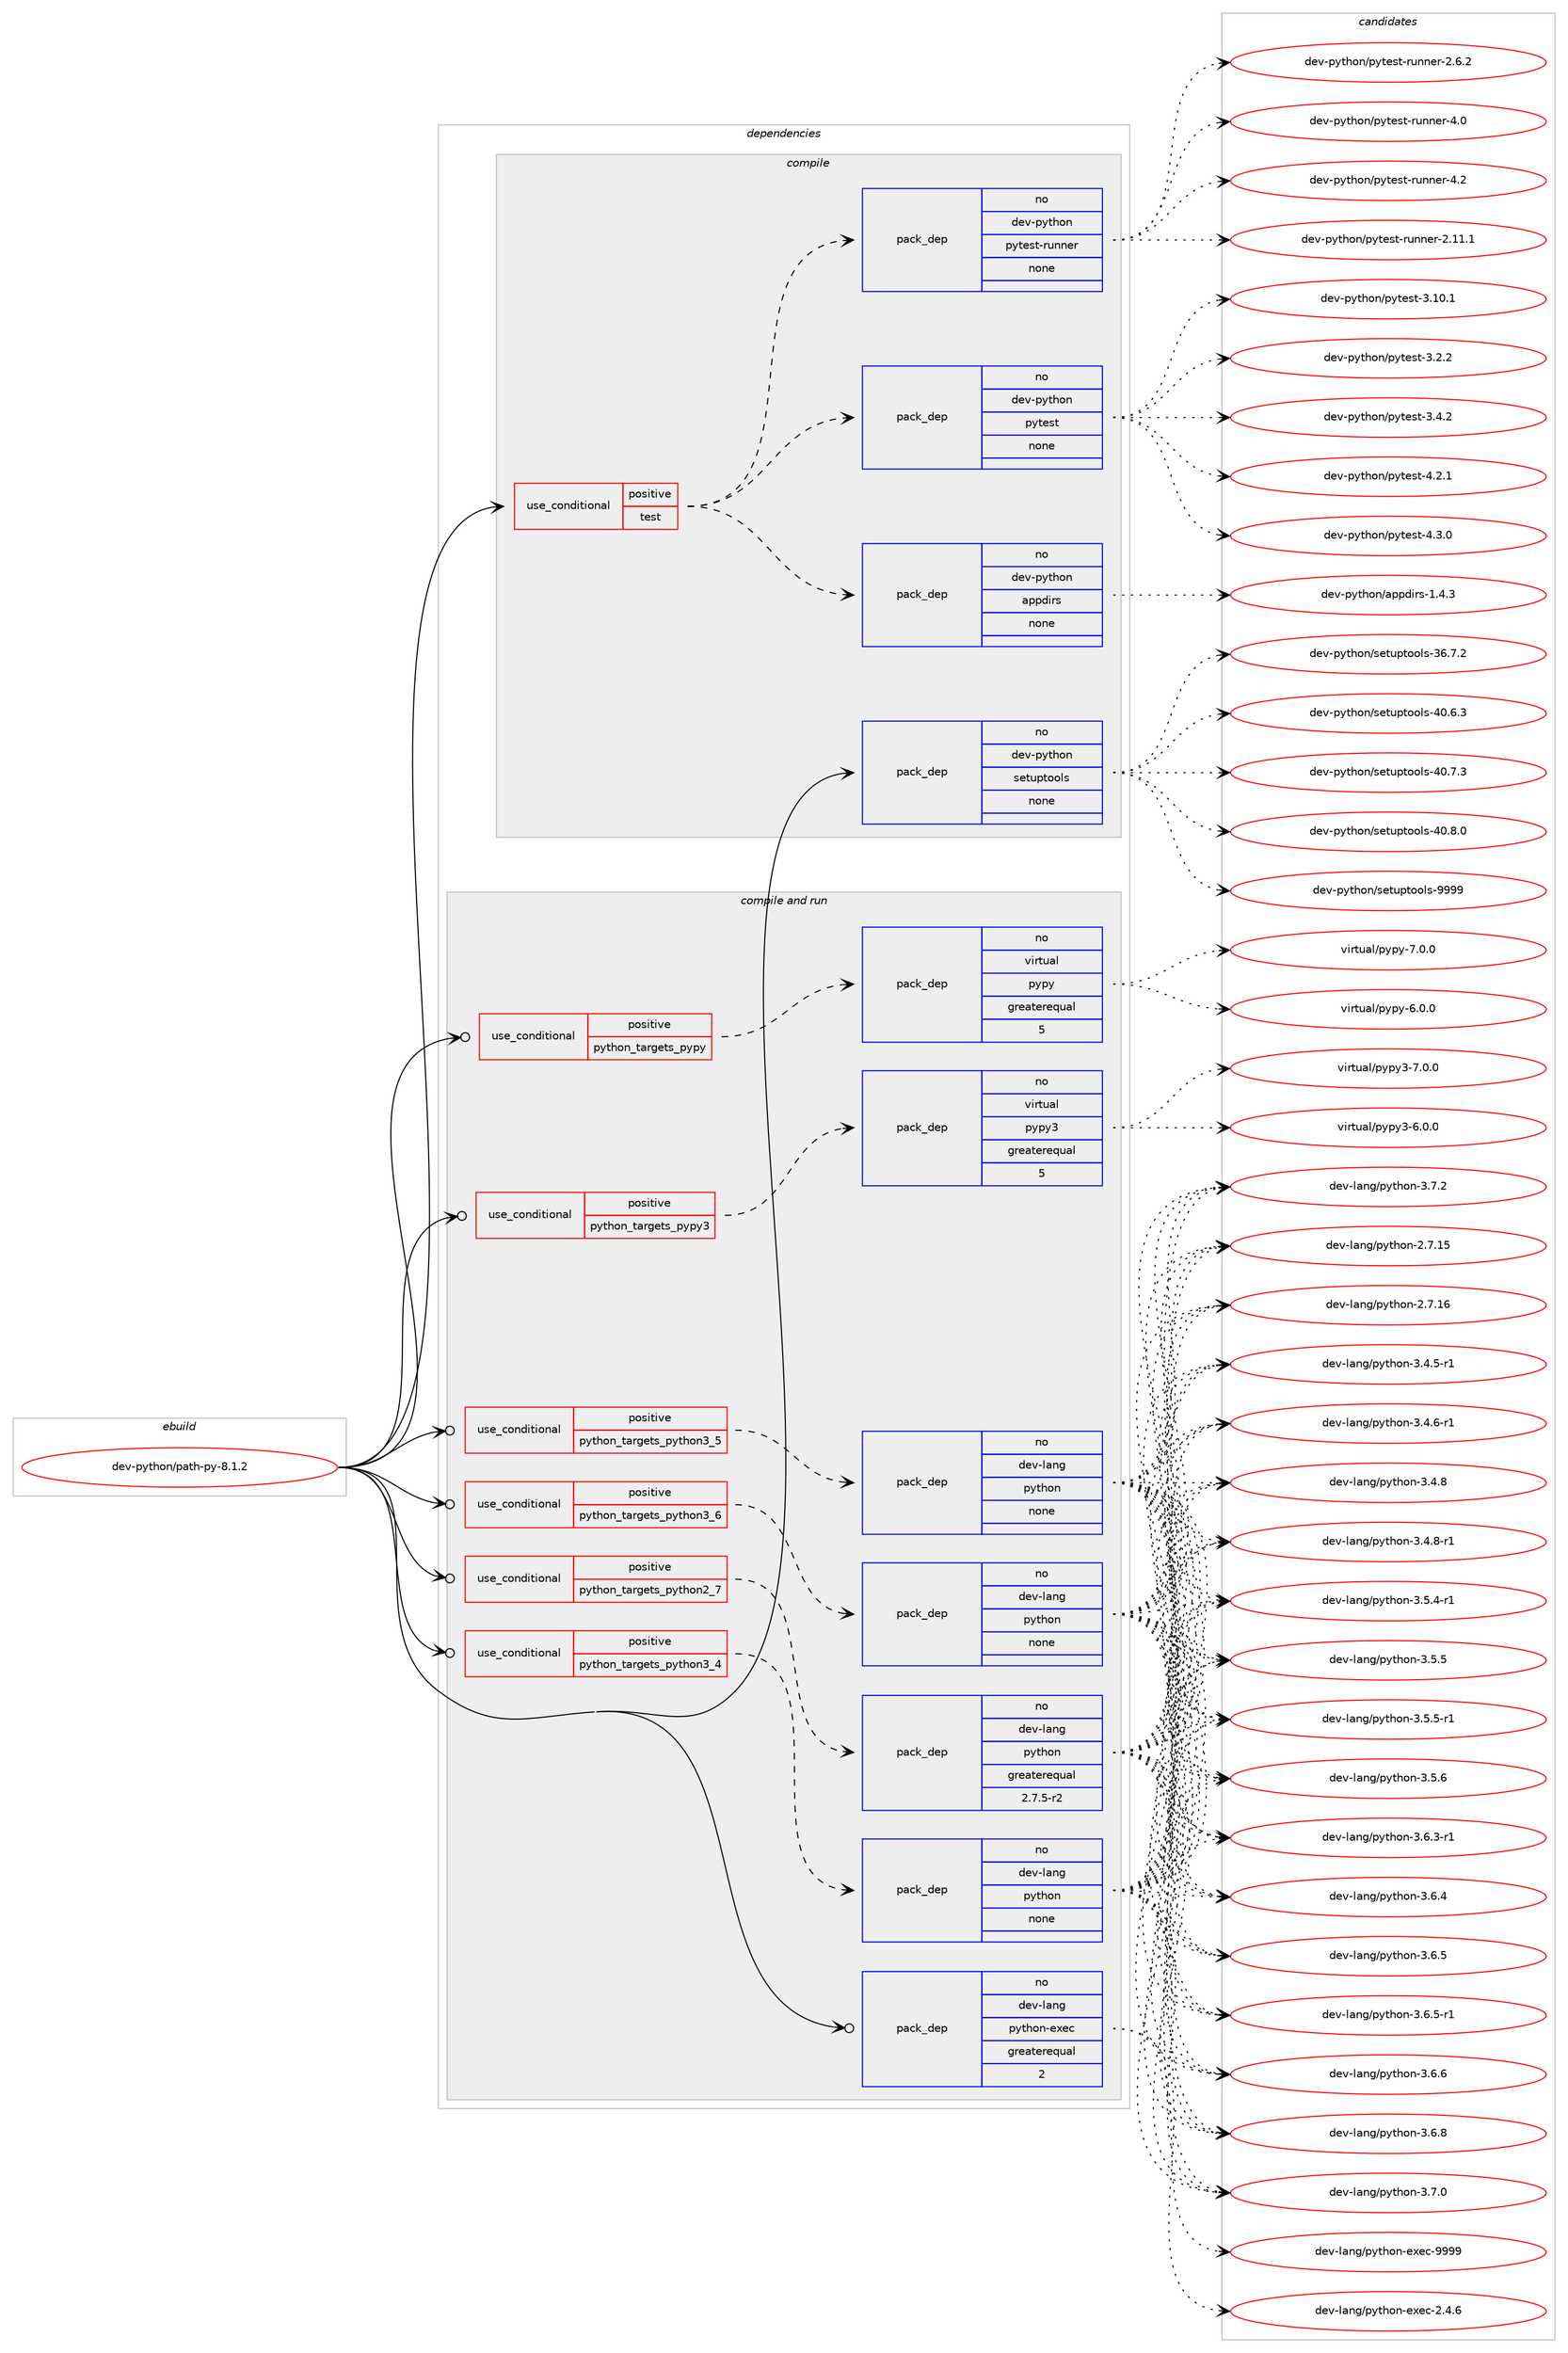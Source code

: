 digraph prolog {

# *************
# Graph options
# *************

newrank=true;
concentrate=true;
compound=true;
graph [rankdir=LR,fontname=Helvetica,fontsize=10,ranksep=1.5];#, ranksep=2.5, nodesep=0.2];
edge  [arrowhead=vee];
node  [fontname=Helvetica,fontsize=10];

# **********
# The ebuild
# **********

subgraph cluster_leftcol {
color=gray;
rank=same;
label=<<i>ebuild</i>>;
id [label="dev-python/path-py-8.1.2", color=red, width=4, href="../dev-python/path-py-8.1.2.svg"];
}

# ****************
# The dependencies
# ****************

subgraph cluster_midcol {
color=gray;
label=<<i>dependencies</i>>;
subgraph cluster_compile {
fillcolor="#eeeeee";
style=filled;
label=<<i>compile</i>>;
subgraph cond379102 {
dependency1424580 [label=<<TABLE BORDER="0" CELLBORDER="1" CELLSPACING="0" CELLPADDING="4"><TR><TD ROWSPAN="3" CELLPADDING="10">use_conditional</TD></TR><TR><TD>positive</TD></TR><TR><TD>test</TD></TR></TABLE>>, shape=none, color=red];
subgraph pack1022168 {
dependency1424581 [label=<<TABLE BORDER="0" CELLBORDER="1" CELLSPACING="0" CELLPADDING="4" WIDTH="220"><TR><TD ROWSPAN="6" CELLPADDING="30">pack_dep</TD></TR><TR><TD WIDTH="110">no</TD></TR><TR><TD>dev-python</TD></TR><TR><TD>appdirs</TD></TR><TR><TD>none</TD></TR><TR><TD></TD></TR></TABLE>>, shape=none, color=blue];
}
dependency1424580:e -> dependency1424581:w [weight=20,style="dashed",arrowhead="vee"];
subgraph pack1022169 {
dependency1424582 [label=<<TABLE BORDER="0" CELLBORDER="1" CELLSPACING="0" CELLPADDING="4" WIDTH="220"><TR><TD ROWSPAN="6" CELLPADDING="30">pack_dep</TD></TR><TR><TD WIDTH="110">no</TD></TR><TR><TD>dev-python</TD></TR><TR><TD>pytest</TD></TR><TR><TD>none</TD></TR><TR><TD></TD></TR></TABLE>>, shape=none, color=blue];
}
dependency1424580:e -> dependency1424582:w [weight=20,style="dashed",arrowhead="vee"];
subgraph pack1022170 {
dependency1424583 [label=<<TABLE BORDER="0" CELLBORDER="1" CELLSPACING="0" CELLPADDING="4" WIDTH="220"><TR><TD ROWSPAN="6" CELLPADDING="30">pack_dep</TD></TR><TR><TD WIDTH="110">no</TD></TR><TR><TD>dev-python</TD></TR><TR><TD>pytest-runner</TD></TR><TR><TD>none</TD></TR><TR><TD></TD></TR></TABLE>>, shape=none, color=blue];
}
dependency1424580:e -> dependency1424583:w [weight=20,style="dashed",arrowhead="vee"];
}
id:e -> dependency1424580:w [weight=20,style="solid",arrowhead="vee"];
subgraph pack1022171 {
dependency1424584 [label=<<TABLE BORDER="0" CELLBORDER="1" CELLSPACING="0" CELLPADDING="4" WIDTH="220"><TR><TD ROWSPAN="6" CELLPADDING="30">pack_dep</TD></TR><TR><TD WIDTH="110">no</TD></TR><TR><TD>dev-python</TD></TR><TR><TD>setuptools</TD></TR><TR><TD>none</TD></TR><TR><TD></TD></TR></TABLE>>, shape=none, color=blue];
}
id:e -> dependency1424584:w [weight=20,style="solid",arrowhead="vee"];
}
subgraph cluster_compileandrun {
fillcolor="#eeeeee";
style=filled;
label=<<i>compile and run</i>>;
subgraph cond379103 {
dependency1424585 [label=<<TABLE BORDER="0" CELLBORDER="1" CELLSPACING="0" CELLPADDING="4"><TR><TD ROWSPAN="3" CELLPADDING="10">use_conditional</TD></TR><TR><TD>positive</TD></TR><TR><TD>python_targets_pypy</TD></TR></TABLE>>, shape=none, color=red];
subgraph pack1022172 {
dependency1424586 [label=<<TABLE BORDER="0" CELLBORDER="1" CELLSPACING="0" CELLPADDING="4" WIDTH="220"><TR><TD ROWSPAN="6" CELLPADDING="30">pack_dep</TD></TR><TR><TD WIDTH="110">no</TD></TR><TR><TD>virtual</TD></TR><TR><TD>pypy</TD></TR><TR><TD>greaterequal</TD></TR><TR><TD>5</TD></TR></TABLE>>, shape=none, color=blue];
}
dependency1424585:e -> dependency1424586:w [weight=20,style="dashed",arrowhead="vee"];
}
id:e -> dependency1424585:w [weight=20,style="solid",arrowhead="odotvee"];
subgraph cond379104 {
dependency1424587 [label=<<TABLE BORDER="0" CELLBORDER="1" CELLSPACING="0" CELLPADDING="4"><TR><TD ROWSPAN="3" CELLPADDING="10">use_conditional</TD></TR><TR><TD>positive</TD></TR><TR><TD>python_targets_pypy3</TD></TR></TABLE>>, shape=none, color=red];
subgraph pack1022173 {
dependency1424588 [label=<<TABLE BORDER="0" CELLBORDER="1" CELLSPACING="0" CELLPADDING="4" WIDTH="220"><TR><TD ROWSPAN="6" CELLPADDING="30">pack_dep</TD></TR><TR><TD WIDTH="110">no</TD></TR><TR><TD>virtual</TD></TR><TR><TD>pypy3</TD></TR><TR><TD>greaterequal</TD></TR><TR><TD>5</TD></TR></TABLE>>, shape=none, color=blue];
}
dependency1424587:e -> dependency1424588:w [weight=20,style="dashed",arrowhead="vee"];
}
id:e -> dependency1424587:w [weight=20,style="solid",arrowhead="odotvee"];
subgraph cond379105 {
dependency1424589 [label=<<TABLE BORDER="0" CELLBORDER="1" CELLSPACING="0" CELLPADDING="4"><TR><TD ROWSPAN="3" CELLPADDING="10">use_conditional</TD></TR><TR><TD>positive</TD></TR><TR><TD>python_targets_python2_7</TD></TR></TABLE>>, shape=none, color=red];
subgraph pack1022174 {
dependency1424590 [label=<<TABLE BORDER="0" CELLBORDER="1" CELLSPACING="0" CELLPADDING="4" WIDTH="220"><TR><TD ROWSPAN="6" CELLPADDING="30">pack_dep</TD></TR><TR><TD WIDTH="110">no</TD></TR><TR><TD>dev-lang</TD></TR><TR><TD>python</TD></TR><TR><TD>greaterequal</TD></TR><TR><TD>2.7.5-r2</TD></TR></TABLE>>, shape=none, color=blue];
}
dependency1424589:e -> dependency1424590:w [weight=20,style="dashed",arrowhead="vee"];
}
id:e -> dependency1424589:w [weight=20,style="solid",arrowhead="odotvee"];
subgraph cond379106 {
dependency1424591 [label=<<TABLE BORDER="0" CELLBORDER="1" CELLSPACING="0" CELLPADDING="4"><TR><TD ROWSPAN="3" CELLPADDING="10">use_conditional</TD></TR><TR><TD>positive</TD></TR><TR><TD>python_targets_python3_4</TD></TR></TABLE>>, shape=none, color=red];
subgraph pack1022175 {
dependency1424592 [label=<<TABLE BORDER="0" CELLBORDER="1" CELLSPACING="0" CELLPADDING="4" WIDTH="220"><TR><TD ROWSPAN="6" CELLPADDING="30">pack_dep</TD></TR><TR><TD WIDTH="110">no</TD></TR><TR><TD>dev-lang</TD></TR><TR><TD>python</TD></TR><TR><TD>none</TD></TR><TR><TD></TD></TR></TABLE>>, shape=none, color=blue];
}
dependency1424591:e -> dependency1424592:w [weight=20,style="dashed",arrowhead="vee"];
}
id:e -> dependency1424591:w [weight=20,style="solid",arrowhead="odotvee"];
subgraph cond379107 {
dependency1424593 [label=<<TABLE BORDER="0" CELLBORDER="1" CELLSPACING="0" CELLPADDING="4"><TR><TD ROWSPAN="3" CELLPADDING="10">use_conditional</TD></TR><TR><TD>positive</TD></TR><TR><TD>python_targets_python3_5</TD></TR></TABLE>>, shape=none, color=red];
subgraph pack1022176 {
dependency1424594 [label=<<TABLE BORDER="0" CELLBORDER="1" CELLSPACING="0" CELLPADDING="4" WIDTH="220"><TR><TD ROWSPAN="6" CELLPADDING="30">pack_dep</TD></TR><TR><TD WIDTH="110">no</TD></TR><TR><TD>dev-lang</TD></TR><TR><TD>python</TD></TR><TR><TD>none</TD></TR><TR><TD></TD></TR></TABLE>>, shape=none, color=blue];
}
dependency1424593:e -> dependency1424594:w [weight=20,style="dashed",arrowhead="vee"];
}
id:e -> dependency1424593:w [weight=20,style="solid",arrowhead="odotvee"];
subgraph cond379108 {
dependency1424595 [label=<<TABLE BORDER="0" CELLBORDER="1" CELLSPACING="0" CELLPADDING="4"><TR><TD ROWSPAN="3" CELLPADDING="10">use_conditional</TD></TR><TR><TD>positive</TD></TR><TR><TD>python_targets_python3_6</TD></TR></TABLE>>, shape=none, color=red];
subgraph pack1022177 {
dependency1424596 [label=<<TABLE BORDER="0" CELLBORDER="1" CELLSPACING="0" CELLPADDING="4" WIDTH="220"><TR><TD ROWSPAN="6" CELLPADDING="30">pack_dep</TD></TR><TR><TD WIDTH="110">no</TD></TR><TR><TD>dev-lang</TD></TR><TR><TD>python</TD></TR><TR><TD>none</TD></TR><TR><TD></TD></TR></TABLE>>, shape=none, color=blue];
}
dependency1424595:e -> dependency1424596:w [weight=20,style="dashed",arrowhead="vee"];
}
id:e -> dependency1424595:w [weight=20,style="solid",arrowhead="odotvee"];
subgraph pack1022178 {
dependency1424597 [label=<<TABLE BORDER="0" CELLBORDER="1" CELLSPACING="0" CELLPADDING="4" WIDTH="220"><TR><TD ROWSPAN="6" CELLPADDING="30">pack_dep</TD></TR><TR><TD WIDTH="110">no</TD></TR><TR><TD>dev-lang</TD></TR><TR><TD>python-exec</TD></TR><TR><TD>greaterequal</TD></TR><TR><TD>2</TD></TR></TABLE>>, shape=none, color=blue];
}
id:e -> dependency1424597:w [weight=20,style="solid",arrowhead="odotvee"];
}
subgraph cluster_run {
fillcolor="#eeeeee";
style=filled;
label=<<i>run</i>>;
}
}

# **************
# The candidates
# **************

subgraph cluster_choices {
rank=same;
color=gray;
label=<<i>candidates</i>>;

subgraph choice1022168 {
color=black;
nodesep=1;
choice100101118451121211161041111104797112112100105114115454946524651 [label="dev-python/appdirs-1.4.3", color=red, width=4,href="../dev-python/appdirs-1.4.3.svg"];
dependency1424581:e -> choice100101118451121211161041111104797112112100105114115454946524651:w [style=dotted,weight="100"];
}
subgraph choice1022169 {
color=black;
nodesep=1;
choice100101118451121211161041111104711212111610111511645514649484649 [label="dev-python/pytest-3.10.1", color=red, width=4,href="../dev-python/pytest-3.10.1.svg"];
choice1001011184511212111610411111047112121116101115116455146504650 [label="dev-python/pytest-3.2.2", color=red, width=4,href="../dev-python/pytest-3.2.2.svg"];
choice1001011184511212111610411111047112121116101115116455146524650 [label="dev-python/pytest-3.4.2", color=red, width=4,href="../dev-python/pytest-3.4.2.svg"];
choice1001011184511212111610411111047112121116101115116455246504649 [label="dev-python/pytest-4.2.1", color=red, width=4,href="../dev-python/pytest-4.2.1.svg"];
choice1001011184511212111610411111047112121116101115116455246514648 [label="dev-python/pytest-4.3.0", color=red, width=4,href="../dev-python/pytest-4.3.0.svg"];
dependency1424582:e -> choice100101118451121211161041111104711212111610111511645514649484649:w [style=dotted,weight="100"];
dependency1424582:e -> choice1001011184511212111610411111047112121116101115116455146504650:w [style=dotted,weight="100"];
dependency1424582:e -> choice1001011184511212111610411111047112121116101115116455146524650:w [style=dotted,weight="100"];
dependency1424582:e -> choice1001011184511212111610411111047112121116101115116455246504649:w [style=dotted,weight="100"];
dependency1424582:e -> choice1001011184511212111610411111047112121116101115116455246514648:w [style=dotted,weight="100"];
}
subgraph choice1022170 {
color=black;
nodesep=1;
choice10010111845112121116104111110471121211161011151164511411711011010111445504649494649 [label="dev-python/pytest-runner-2.11.1", color=red, width=4,href="../dev-python/pytest-runner-2.11.1.svg"];
choice100101118451121211161041111104711212111610111511645114117110110101114455046544650 [label="dev-python/pytest-runner-2.6.2", color=red, width=4,href="../dev-python/pytest-runner-2.6.2.svg"];
choice10010111845112121116104111110471121211161011151164511411711011010111445524648 [label="dev-python/pytest-runner-4.0", color=red, width=4,href="../dev-python/pytest-runner-4.0.svg"];
choice10010111845112121116104111110471121211161011151164511411711011010111445524650 [label="dev-python/pytest-runner-4.2", color=red, width=4,href="../dev-python/pytest-runner-4.2.svg"];
dependency1424583:e -> choice10010111845112121116104111110471121211161011151164511411711011010111445504649494649:w [style=dotted,weight="100"];
dependency1424583:e -> choice100101118451121211161041111104711212111610111511645114117110110101114455046544650:w [style=dotted,weight="100"];
dependency1424583:e -> choice10010111845112121116104111110471121211161011151164511411711011010111445524648:w [style=dotted,weight="100"];
dependency1424583:e -> choice10010111845112121116104111110471121211161011151164511411711011010111445524650:w [style=dotted,weight="100"];
}
subgraph choice1022171 {
color=black;
nodesep=1;
choice100101118451121211161041111104711510111611711211611111110811545515446554650 [label="dev-python/setuptools-36.7.2", color=red, width=4,href="../dev-python/setuptools-36.7.2.svg"];
choice100101118451121211161041111104711510111611711211611111110811545524846544651 [label="dev-python/setuptools-40.6.3", color=red, width=4,href="../dev-python/setuptools-40.6.3.svg"];
choice100101118451121211161041111104711510111611711211611111110811545524846554651 [label="dev-python/setuptools-40.7.3", color=red, width=4,href="../dev-python/setuptools-40.7.3.svg"];
choice100101118451121211161041111104711510111611711211611111110811545524846564648 [label="dev-python/setuptools-40.8.0", color=red, width=4,href="../dev-python/setuptools-40.8.0.svg"];
choice10010111845112121116104111110471151011161171121161111111081154557575757 [label="dev-python/setuptools-9999", color=red, width=4,href="../dev-python/setuptools-9999.svg"];
dependency1424584:e -> choice100101118451121211161041111104711510111611711211611111110811545515446554650:w [style=dotted,weight="100"];
dependency1424584:e -> choice100101118451121211161041111104711510111611711211611111110811545524846544651:w [style=dotted,weight="100"];
dependency1424584:e -> choice100101118451121211161041111104711510111611711211611111110811545524846554651:w [style=dotted,weight="100"];
dependency1424584:e -> choice100101118451121211161041111104711510111611711211611111110811545524846564648:w [style=dotted,weight="100"];
dependency1424584:e -> choice10010111845112121116104111110471151011161171121161111111081154557575757:w [style=dotted,weight="100"];
}
subgraph choice1022172 {
color=black;
nodesep=1;
choice1181051141161179710847112121112121455446484648 [label="virtual/pypy-6.0.0", color=red, width=4,href="../virtual/pypy-6.0.0.svg"];
choice1181051141161179710847112121112121455546484648 [label="virtual/pypy-7.0.0", color=red, width=4,href="../virtual/pypy-7.0.0.svg"];
dependency1424586:e -> choice1181051141161179710847112121112121455446484648:w [style=dotted,weight="100"];
dependency1424586:e -> choice1181051141161179710847112121112121455546484648:w [style=dotted,weight="100"];
}
subgraph choice1022173 {
color=black;
nodesep=1;
choice118105114116117971084711212111212151455446484648 [label="virtual/pypy3-6.0.0", color=red, width=4,href="../virtual/pypy3-6.0.0.svg"];
choice118105114116117971084711212111212151455546484648 [label="virtual/pypy3-7.0.0", color=red, width=4,href="../virtual/pypy3-7.0.0.svg"];
dependency1424588:e -> choice118105114116117971084711212111212151455446484648:w [style=dotted,weight="100"];
dependency1424588:e -> choice118105114116117971084711212111212151455546484648:w [style=dotted,weight="100"];
}
subgraph choice1022174 {
color=black;
nodesep=1;
choice10010111845108971101034711212111610411111045504655464953 [label="dev-lang/python-2.7.15", color=red, width=4,href="../dev-lang/python-2.7.15.svg"];
choice10010111845108971101034711212111610411111045504655464954 [label="dev-lang/python-2.7.16", color=red, width=4,href="../dev-lang/python-2.7.16.svg"];
choice1001011184510897110103471121211161041111104551465246534511449 [label="dev-lang/python-3.4.5-r1", color=red, width=4,href="../dev-lang/python-3.4.5-r1.svg"];
choice1001011184510897110103471121211161041111104551465246544511449 [label="dev-lang/python-3.4.6-r1", color=red, width=4,href="../dev-lang/python-3.4.6-r1.svg"];
choice100101118451089711010347112121116104111110455146524656 [label="dev-lang/python-3.4.8", color=red, width=4,href="../dev-lang/python-3.4.8.svg"];
choice1001011184510897110103471121211161041111104551465246564511449 [label="dev-lang/python-3.4.8-r1", color=red, width=4,href="../dev-lang/python-3.4.8-r1.svg"];
choice1001011184510897110103471121211161041111104551465346524511449 [label="dev-lang/python-3.5.4-r1", color=red, width=4,href="../dev-lang/python-3.5.4-r1.svg"];
choice100101118451089711010347112121116104111110455146534653 [label="dev-lang/python-3.5.5", color=red, width=4,href="../dev-lang/python-3.5.5.svg"];
choice1001011184510897110103471121211161041111104551465346534511449 [label="dev-lang/python-3.5.5-r1", color=red, width=4,href="../dev-lang/python-3.5.5-r1.svg"];
choice100101118451089711010347112121116104111110455146534654 [label="dev-lang/python-3.5.6", color=red, width=4,href="../dev-lang/python-3.5.6.svg"];
choice1001011184510897110103471121211161041111104551465446514511449 [label="dev-lang/python-3.6.3-r1", color=red, width=4,href="../dev-lang/python-3.6.3-r1.svg"];
choice100101118451089711010347112121116104111110455146544652 [label="dev-lang/python-3.6.4", color=red, width=4,href="../dev-lang/python-3.6.4.svg"];
choice100101118451089711010347112121116104111110455146544653 [label="dev-lang/python-3.6.5", color=red, width=4,href="../dev-lang/python-3.6.5.svg"];
choice1001011184510897110103471121211161041111104551465446534511449 [label="dev-lang/python-3.6.5-r1", color=red, width=4,href="../dev-lang/python-3.6.5-r1.svg"];
choice100101118451089711010347112121116104111110455146544654 [label="dev-lang/python-3.6.6", color=red, width=4,href="../dev-lang/python-3.6.6.svg"];
choice100101118451089711010347112121116104111110455146544656 [label="dev-lang/python-3.6.8", color=red, width=4,href="../dev-lang/python-3.6.8.svg"];
choice100101118451089711010347112121116104111110455146554648 [label="dev-lang/python-3.7.0", color=red, width=4,href="../dev-lang/python-3.7.0.svg"];
choice100101118451089711010347112121116104111110455146554650 [label="dev-lang/python-3.7.2", color=red, width=4,href="../dev-lang/python-3.7.2.svg"];
dependency1424590:e -> choice10010111845108971101034711212111610411111045504655464953:w [style=dotted,weight="100"];
dependency1424590:e -> choice10010111845108971101034711212111610411111045504655464954:w [style=dotted,weight="100"];
dependency1424590:e -> choice1001011184510897110103471121211161041111104551465246534511449:w [style=dotted,weight="100"];
dependency1424590:e -> choice1001011184510897110103471121211161041111104551465246544511449:w [style=dotted,weight="100"];
dependency1424590:e -> choice100101118451089711010347112121116104111110455146524656:w [style=dotted,weight="100"];
dependency1424590:e -> choice1001011184510897110103471121211161041111104551465246564511449:w [style=dotted,weight="100"];
dependency1424590:e -> choice1001011184510897110103471121211161041111104551465346524511449:w [style=dotted,weight="100"];
dependency1424590:e -> choice100101118451089711010347112121116104111110455146534653:w [style=dotted,weight="100"];
dependency1424590:e -> choice1001011184510897110103471121211161041111104551465346534511449:w [style=dotted,weight="100"];
dependency1424590:e -> choice100101118451089711010347112121116104111110455146534654:w [style=dotted,weight="100"];
dependency1424590:e -> choice1001011184510897110103471121211161041111104551465446514511449:w [style=dotted,weight="100"];
dependency1424590:e -> choice100101118451089711010347112121116104111110455146544652:w [style=dotted,weight="100"];
dependency1424590:e -> choice100101118451089711010347112121116104111110455146544653:w [style=dotted,weight="100"];
dependency1424590:e -> choice1001011184510897110103471121211161041111104551465446534511449:w [style=dotted,weight="100"];
dependency1424590:e -> choice100101118451089711010347112121116104111110455146544654:w [style=dotted,weight="100"];
dependency1424590:e -> choice100101118451089711010347112121116104111110455146544656:w [style=dotted,weight="100"];
dependency1424590:e -> choice100101118451089711010347112121116104111110455146554648:w [style=dotted,weight="100"];
dependency1424590:e -> choice100101118451089711010347112121116104111110455146554650:w [style=dotted,weight="100"];
}
subgraph choice1022175 {
color=black;
nodesep=1;
choice10010111845108971101034711212111610411111045504655464953 [label="dev-lang/python-2.7.15", color=red, width=4,href="../dev-lang/python-2.7.15.svg"];
choice10010111845108971101034711212111610411111045504655464954 [label="dev-lang/python-2.7.16", color=red, width=4,href="../dev-lang/python-2.7.16.svg"];
choice1001011184510897110103471121211161041111104551465246534511449 [label="dev-lang/python-3.4.5-r1", color=red, width=4,href="../dev-lang/python-3.4.5-r1.svg"];
choice1001011184510897110103471121211161041111104551465246544511449 [label="dev-lang/python-3.4.6-r1", color=red, width=4,href="../dev-lang/python-3.4.6-r1.svg"];
choice100101118451089711010347112121116104111110455146524656 [label="dev-lang/python-3.4.8", color=red, width=4,href="../dev-lang/python-3.4.8.svg"];
choice1001011184510897110103471121211161041111104551465246564511449 [label="dev-lang/python-3.4.8-r1", color=red, width=4,href="../dev-lang/python-3.4.8-r1.svg"];
choice1001011184510897110103471121211161041111104551465346524511449 [label="dev-lang/python-3.5.4-r1", color=red, width=4,href="../dev-lang/python-3.5.4-r1.svg"];
choice100101118451089711010347112121116104111110455146534653 [label="dev-lang/python-3.5.5", color=red, width=4,href="../dev-lang/python-3.5.5.svg"];
choice1001011184510897110103471121211161041111104551465346534511449 [label="dev-lang/python-3.5.5-r1", color=red, width=4,href="../dev-lang/python-3.5.5-r1.svg"];
choice100101118451089711010347112121116104111110455146534654 [label="dev-lang/python-3.5.6", color=red, width=4,href="../dev-lang/python-3.5.6.svg"];
choice1001011184510897110103471121211161041111104551465446514511449 [label="dev-lang/python-3.6.3-r1", color=red, width=4,href="../dev-lang/python-3.6.3-r1.svg"];
choice100101118451089711010347112121116104111110455146544652 [label="dev-lang/python-3.6.4", color=red, width=4,href="../dev-lang/python-3.6.4.svg"];
choice100101118451089711010347112121116104111110455146544653 [label="dev-lang/python-3.6.5", color=red, width=4,href="../dev-lang/python-3.6.5.svg"];
choice1001011184510897110103471121211161041111104551465446534511449 [label="dev-lang/python-3.6.5-r1", color=red, width=4,href="../dev-lang/python-3.6.5-r1.svg"];
choice100101118451089711010347112121116104111110455146544654 [label="dev-lang/python-3.6.6", color=red, width=4,href="../dev-lang/python-3.6.6.svg"];
choice100101118451089711010347112121116104111110455146544656 [label="dev-lang/python-3.6.8", color=red, width=4,href="../dev-lang/python-3.6.8.svg"];
choice100101118451089711010347112121116104111110455146554648 [label="dev-lang/python-3.7.0", color=red, width=4,href="../dev-lang/python-3.7.0.svg"];
choice100101118451089711010347112121116104111110455146554650 [label="dev-lang/python-3.7.2", color=red, width=4,href="../dev-lang/python-3.7.2.svg"];
dependency1424592:e -> choice10010111845108971101034711212111610411111045504655464953:w [style=dotted,weight="100"];
dependency1424592:e -> choice10010111845108971101034711212111610411111045504655464954:w [style=dotted,weight="100"];
dependency1424592:e -> choice1001011184510897110103471121211161041111104551465246534511449:w [style=dotted,weight="100"];
dependency1424592:e -> choice1001011184510897110103471121211161041111104551465246544511449:w [style=dotted,weight="100"];
dependency1424592:e -> choice100101118451089711010347112121116104111110455146524656:w [style=dotted,weight="100"];
dependency1424592:e -> choice1001011184510897110103471121211161041111104551465246564511449:w [style=dotted,weight="100"];
dependency1424592:e -> choice1001011184510897110103471121211161041111104551465346524511449:w [style=dotted,weight="100"];
dependency1424592:e -> choice100101118451089711010347112121116104111110455146534653:w [style=dotted,weight="100"];
dependency1424592:e -> choice1001011184510897110103471121211161041111104551465346534511449:w [style=dotted,weight="100"];
dependency1424592:e -> choice100101118451089711010347112121116104111110455146534654:w [style=dotted,weight="100"];
dependency1424592:e -> choice1001011184510897110103471121211161041111104551465446514511449:w [style=dotted,weight="100"];
dependency1424592:e -> choice100101118451089711010347112121116104111110455146544652:w [style=dotted,weight="100"];
dependency1424592:e -> choice100101118451089711010347112121116104111110455146544653:w [style=dotted,weight="100"];
dependency1424592:e -> choice1001011184510897110103471121211161041111104551465446534511449:w [style=dotted,weight="100"];
dependency1424592:e -> choice100101118451089711010347112121116104111110455146544654:w [style=dotted,weight="100"];
dependency1424592:e -> choice100101118451089711010347112121116104111110455146544656:w [style=dotted,weight="100"];
dependency1424592:e -> choice100101118451089711010347112121116104111110455146554648:w [style=dotted,weight="100"];
dependency1424592:e -> choice100101118451089711010347112121116104111110455146554650:w [style=dotted,weight="100"];
}
subgraph choice1022176 {
color=black;
nodesep=1;
choice10010111845108971101034711212111610411111045504655464953 [label="dev-lang/python-2.7.15", color=red, width=4,href="../dev-lang/python-2.7.15.svg"];
choice10010111845108971101034711212111610411111045504655464954 [label="dev-lang/python-2.7.16", color=red, width=4,href="../dev-lang/python-2.7.16.svg"];
choice1001011184510897110103471121211161041111104551465246534511449 [label="dev-lang/python-3.4.5-r1", color=red, width=4,href="../dev-lang/python-3.4.5-r1.svg"];
choice1001011184510897110103471121211161041111104551465246544511449 [label="dev-lang/python-3.4.6-r1", color=red, width=4,href="../dev-lang/python-3.4.6-r1.svg"];
choice100101118451089711010347112121116104111110455146524656 [label="dev-lang/python-3.4.8", color=red, width=4,href="../dev-lang/python-3.4.8.svg"];
choice1001011184510897110103471121211161041111104551465246564511449 [label="dev-lang/python-3.4.8-r1", color=red, width=4,href="../dev-lang/python-3.4.8-r1.svg"];
choice1001011184510897110103471121211161041111104551465346524511449 [label="dev-lang/python-3.5.4-r1", color=red, width=4,href="../dev-lang/python-3.5.4-r1.svg"];
choice100101118451089711010347112121116104111110455146534653 [label="dev-lang/python-3.5.5", color=red, width=4,href="../dev-lang/python-3.5.5.svg"];
choice1001011184510897110103471121211161041111104551465346534511449 [label="dev-lang/python-3.5.5-r1", color=red, width=4,href="../dev-lang/python-3.5.5-r1.svg"];
choice100101118451089711010347112121116104111110455146534654 [label="dev-lang/python-3.5.6", color=red, width=4,href="../dev-lang/python-3.5.6.svg"];
choice1001011184510897110103471121211161041111104551465446514511449 [label="dev-lang/python-3.6.3-r1", color=red, width=4,href="../dev-lang/python-3.6.3-r1.svg"];
choice100101118451089711010347112121116104111110455146544652 [label="dev-lang/python-3.6.4", color=red, width=4,href="../dev-lang/python-3.6.4.svg"];
choice100101118451089711010347112121116104111110455146544653 [label="dev-lang/python-3.6.5", color=red, width=4,href="../dev-lang/python-3.6.5.svg"];
choice1001011184510897110103471121211161041111104551465446534511449 [label="dev-lang/python-3.6.5-r1", color=red, width=4,href="../dev-lang/python-3.6.5-r1.svg"];
choice100101118451089711010347112121116104111110455146544654 [label="dev-lang/python-3.6.6", color=red, width=4,href="../dev-lang/python-3.6.6.svg"];
choice100101118451089711010347112121116104111110455146544656 [label="dev-lang/python-3.6.8", color=red, width=4,href="../dev-lang/python-3.6.8.svg"];
choice100101118451089711010347112121116104111110455146554648 [label="dev-lang/python-3.7.0", color=red, width=4,href="../dev-lang/python-3.7.0.svg"];
choice100101118451089711010347112121116104111110455146554650 [label="dev-lang/python-3.7.2", color=red, width=4,href="../dev-lang/python-3.7.2.svg"];
dependency1424594:e -> choice10010111845108971101034711212111610411111045504655464953:w [style=dotted,weight="100"];
dependency1424594:e -> choice10010111845108971101034711212111610411111045504655464954:w [style=dotted,weight="100"];
dependency1424594:e -> choice1001011184510897110103471121211161041111104551465246534511449:w [style=dotted,weight="100"];
dependency1424594:e -> choice1001011184510897110103471121211161041111104551465246544511449:w [style=dotted,weight="100"];
dependency1424594:e -> choice100101118451089711010347112121116104111110455146524656:w [style=dotted,weight="100"];
dependency1424594:e -> choice1001011184510897110103471121211161041111104551465246564511449:w [style=dotted,weight="100"];
dependency1424594:e -> choice1001011184510897110103471121211161041111104551465346524511449:w [style=dotted,weight="100"];
dependency1424594:e -> choice100101118451089711010347112121116104111110455146534653:w [style=dotted,weight="100"];
dependency1424594:e -> choice1001011184510897110103471121211161041111104551465346534511449:w [style=dotted,weight="100"];
dependency1424594:e -> choice100101118451089711010347112121116104111110455146534654:w [style=dotted,weight="100"];
dependency1424594:e -> choice1001011184510897110103471121211161041111104551465446514511449:w [style=dotted,weight="100"];
dependency1424594:e -> choice100101118451089711010347112121116104111110455146544652:w [style=dotted,weight="100"];
dependency1424594:e -> choice100101118451089711010347112121116104111110455146544653:w [style=dotted,weight="100"];
dependency1424594:e -> choice1001011184510897110103471121211161041111104551465446534511449:w [style=dotted,weight="100"];
dependency1424594:e -> choice100101118451089711010347112121116104111110455146544654:w [style=dotted,weight="100"];
dependency1424594:e -> choice100101118451089711010347112121116104111110455146544656:w [style=dotted,weight="100"];
dependency1424594:e -> choice100101118451089711010347112121116104111110455146554648:w [style=dotted,weight="100"];
dependency1424594:e -> choice100101118451089711010347112121116104111110455146554650:w [style=dotted,weight="100"];
}
subgraph choice1022177 {
color=black;
nodesep=1;
choice10010111845108971101034711212111610411111045504655464953 [label="dev-lang/python-2.7.15", color=red, width=4,href="../dev-lang/python-2.7.15.svg"];
choice10010111845108971101034711212111610411111045504655464954 [label="dev-lang/python-2.7.16", color=red, width=4,href="../dev-lang/python-2.7.16.svg"];
choice1001011184510897110103471121211161041111104551465246534511449 [label="dev-lang/python-3.4.5-r1", color=red, width=4,href="../dev-lang/python-3.4.5-r1.svg"];
choice1001011184510897110103471121211161041111104551465246544511449 [label="dev-lang/python-3.4.6-r1", color=red, width=4,href="../dev-lang/python-3.4.6-r1.svg"];
choice100101118451089711010347112121116104111110455146524656 [label="dev-lang/python-3.4.8", color=red, width=4,href="../dev-lang/python-3.4.8.svg"];
choice1001011184510897110103471121211161041111104551465246564511449 [label="dev-lang/python-3.4.8-r1", color=red, width=4,href="../dev-lang/python-3.4.8-r1.svg"];
choice1001011184510897110103471121211161041111104551465346524511449 [label="dev-lang/python-3.5.4-r1", color=red, width=4,href="../dev-lang/python-3.5.4-r1.svg"];
choice100101118451089711010347112121116104111110455146534653 [label="dev-lang/python-3.5.5", color=red, width=4,href="../dev-lang/python-3.5.5.svg"];
choice1001011184510897110103471121211161041111104551465346534511449 [label="dev-lang/python-3.5.5-r1", color=red, width=4,href="../dev-lang/python-3.5.5-r1.svg"];
choice100101118451089711010347112121116104111110455146534654 [label="dev-lang/python-3.5.6", color=red, width=4,href="../dev-lang/python-3.5.6.svg"];
choice1001011184510897110103471121211161041111104551465446514511449 [label="dev-lang/python-3.6.3-r1", color=red, width=4,href="../dev-lang/python-3.6.3-r1.svg"];
choice100101118451089711010347112121116104111110455146544652 [label="dev-lang/python-3.6.4", color=red, width=4,href="../dev-lang/python-3.6.4.svg"];
choice100101118451089711010347112121116104111110455146544653 [label="dev-lang/python-3.6.5", color=red, width=4,href="../dev-lang/python-3.6.5.svg"];
choice1001011184510897110103471121211161041111104551465446534511449 [label="dev-lang/python-3.6.5-r1", color=red, width=4,href="../dev-lang/python-3.6.5-r1.svg"];
choice100101118451089711010347112121116104111110455146544654 [label="dev-lang/python-3.6.6", color=red, width=4,href="../dev-lang/python-3.6.6.svg"];
choice100101118451089711010347112121116104111110455146544656 [label="dev-lang/python-3.6.8", color=red, width=4,href="../dev-lang/python-3.6.8.svg"];
choice100101118451089711010347112121116104111110455146554648 [label="dev-lang/python-3.7.0", color=red, width=4,href="../dev-lang/python-3.7.0.svg"];
choice100101118451089711010347112121116104111110455146554650 [label="dev-lang/python-3.7.2", color=red, width=4,href="../dev-lang/python-3.7.2.svg"];
dependency1424596:e -> choice10010111845108971101034711212111610411111045504655464953:w [style=dotted,weight="100"];
dependency1424596:e -> choice10010111845108971101034711212111610411111045504655464954:w [style=dotted,weight="100"];
dependency1424596:e -> choice1001011184510897110103471121211161041111104551465246534511449:w [style=dotted,weight="100"];
dependency1424596:e -> choice1001011184510897110103471121211161041111104551465246544511449:w [style=dotted,weight="100"];
dependency1424596:e -> choice100101118451089711010347112121116104111110455146524656:w [style=dotted,weight="100"];
dependency1424596:e -> choice1001011184510897110103471121211161041111104551465246564511449:w [style=dotted,weight="100"];
dependency1424596:e -> choice1001011184510897110103471121211161041111104551465346524511449:w [style=dotted,weight="100"];
dependency1424596:e -> choice100101118451089711010347112121116104111110455146534653:w [style=dotted,weight="100"];
dependency1424596:e -> choice1001011184510897110103471121211161041111104551465346534511449:w [style=dotted,weight="100"];
dependency1424596:e -> choice100101118451089711010347112121116104111110455146534654:w [style=dotted,weight="100"];
dependency1424596:e -> choice1001011184510897110103471121211161041111104551465446514511449:w [style=dotted,weight="100"];
dependency1424596:e -> choice100101118451089711010347112121116104111110455146544652:w [style=dotted,weight="100"];
dependency1424596:e -> choice100101118451089711010347112121116104111110455146544653:w [style=dotted,weight="100"];
dependency1424596:e -> choice1001011184510897110103471121211161041111104551465446534511449:w [style=dotted,weight="100"];
dependency1424596:e -> choice100101118451089711010347112121116104111110455146544654:w [style=dotted,weight="100"];
dependency1424596:e -> choice100101118451089711010347112121116104111110455146544656:w [style=dotted,weight="100"];
dependency1424596:e -> choice100101118451089711010347112121116104111110455146554648:w [style=dotted,weight="100"];
dependency1424596:e -> choice100101118451089711010347112121116104111110455146554650:w [style=dotted,weight="100"];
}
subgraph choice1022178 {
color=black;
nodesep=1;
choice1001011184510897110103471121211161041111104510112010199455046524654 [label="dev-lang/python-exec-2.4.6", color=red, width=4,href="../dev-lang/python-exec-2.4.6.svg"];
choice10010111845108971101034711212111610411111045101120101994557575757 [label="dev-lang/python-exec-9999", color=red, width=4,href="../dev-lang/python-exec-9999.svg"];
dependency1424597:e -> choice1001011184510897110103471121211161041111104510112010199455046524654:w [style=dotted,weight="100"];
dependency1424597:e -> choice10010111845108971101034711212111610411111045101120101994557575757:w [style=dotted,weight="100"];
}
}

}
